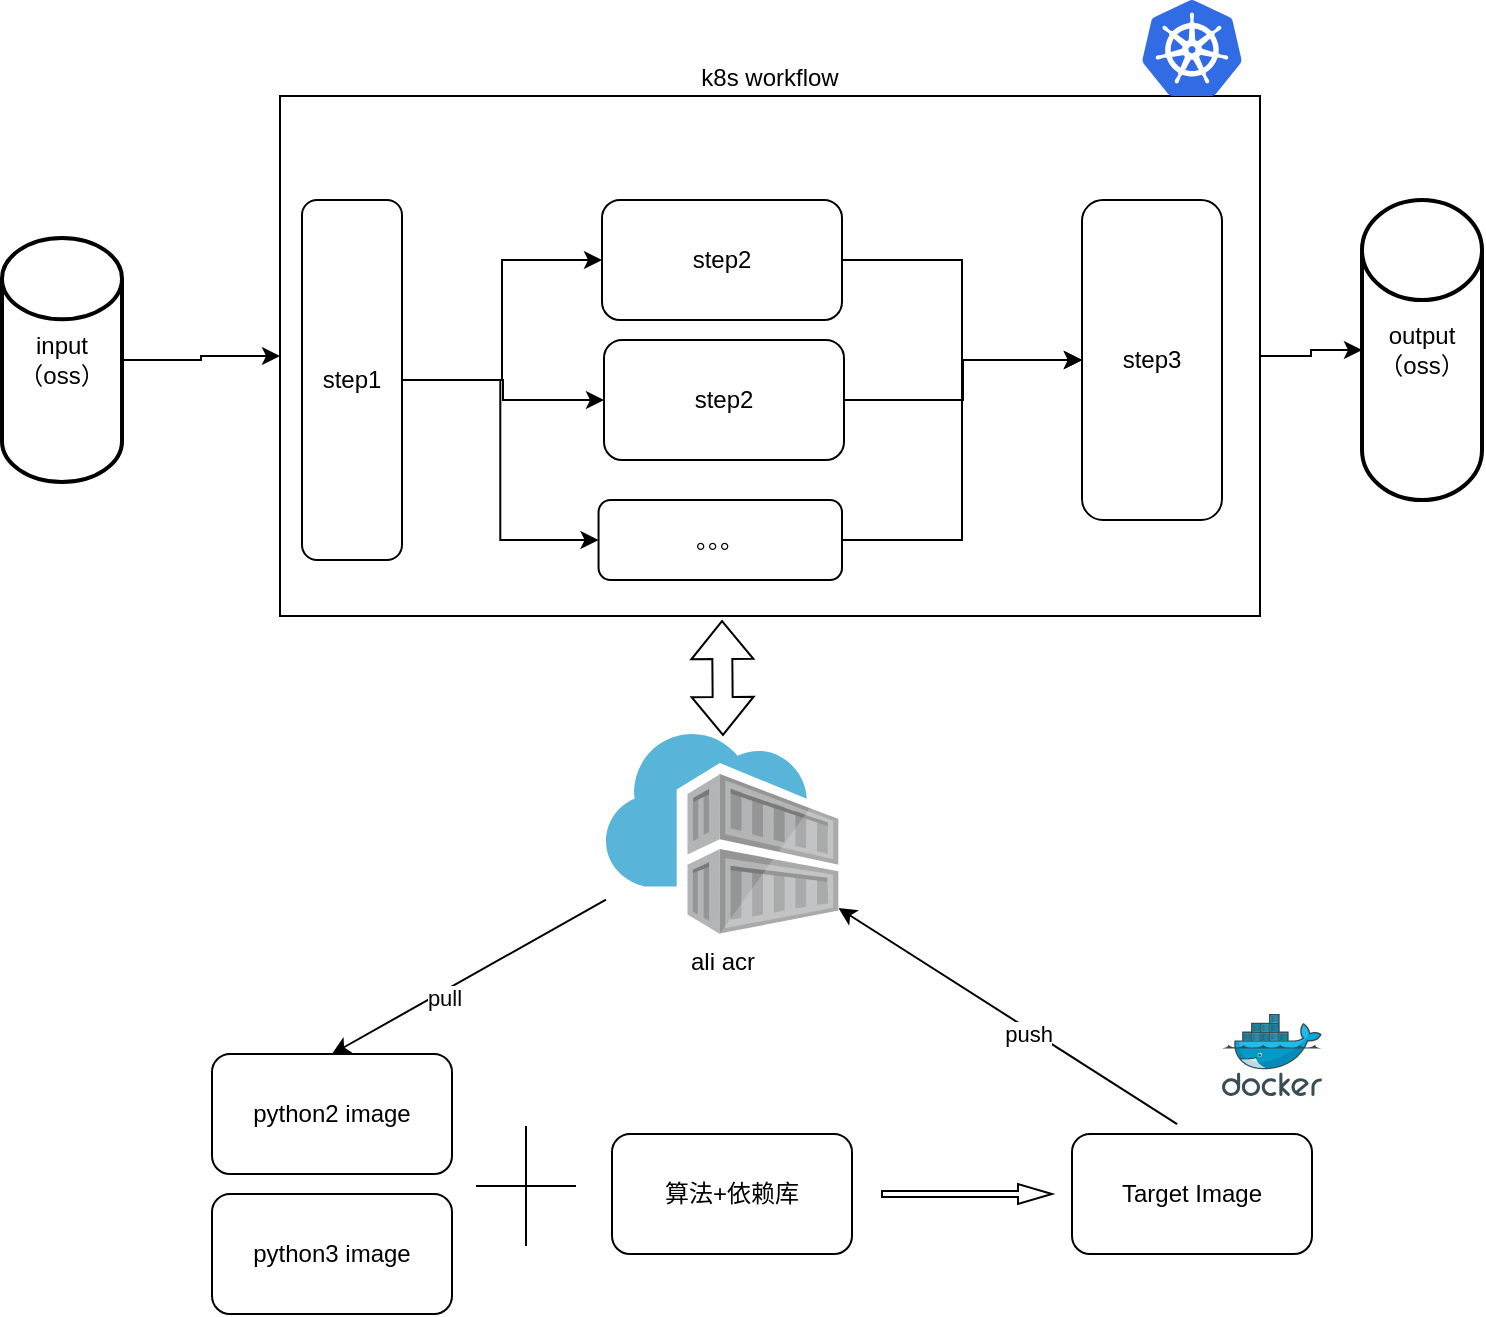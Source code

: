 <mxfile version="21.1.4" type="device">
  <diagram name="第 1 页" id="_KmrfI6p2gHxvbedvSJI">
    <mxGraphModel dx="1309" dy="1902" grid="1" gridSize="10" guides="1" tooltips="1" connect="1" arrows="1" fold="1" page="1" pageScale="1" pageWidth="827" pageHeight="1169" math="0" shadow="0">
      <root>
        <mxCell id="0" />
        <mxCell id="1" parent="0" />
        <mxCell id="kF3enmBSHRLemSlcdzrQ-16" value="" style="edgeStyle=orthogonalEdgeStyle;rounded=0;orthogonalLoop=1;jettySize=auto;html=1;entryX=0;entryY=0.5;entryDx=0;entryDy=0;" edge="1" parent="1" source="kF3enmBSHRLemSlcdzrQ-3" target="kF3enmBSHRLemSlcdzrQ-10">
          <mxGeometry relative="1" as="geometry">
            <mxPoint x="150" y="-310" as="targetPoint" />
          </mxGeometry>
        </mxCell>
        <mxCell id="kF3enmBSHRLemSlcdzrQ-3" value="input&lt;br&gt;（oss）" style="strokeWidth=2;html=1;shape=mxgraph.flowchart.database;whiteSpace=wrap;" vertex="1" parent="1">
          <mxGeometry x="30" y="-321" width="60" height="122" as="geometry" />
        </mxCell>
        <mxCell id="kF3enmBSHRLemSlcdzrQ-5" value="output（oss）" style="strokeWidth=2;html=1;shape=mxgraph.flowchart.database;whiteSpace=wrap;" vertex="1" parent="1">
          <mxGeometry x="710" y="-340" width="60" height="150" as="geometry" />
        </mxCell>
        <mxCell id="kF3enmBSHRLemSlcdzrQ-17" value="" style="edgeStyle=orthogonalEdgeStyle;rounded=0;orthogonalLoop=1;jettySize=auto;html=1;" edge="1" parent="1" source="kF3enmBSHRLemSlcdzrQ-10" target="kF3enmBSHRLemSlcdzrQ-5">
          <mxGeometry relative="1" as="geometry" />
        </mxCell>
        <mxCell id="kF3enmBSHRLemSlcdzrQ-10" value="k8s workflow" style="rounded=0;whiteSpace=wrap;html=1;align=center;verticalAlign=bottom;labelPosition=center;verticalLabelPosition=top;" vertex="1" parent="1">
          <mxGeometry x="169" y="-392" width="490" height="260" as="geometry" />
        </mxCell>
        <mxCell id="kF3enmBSHRLemSlcdzrQ-13" value="" style="edgeStyle=orthogonalEdgeStyle;rounded=0;orthogonalLoop=1;jettySize=auto;html=1;" edge="1" parent="1" source="kF3enmBSHRLemSlcdzrQ-11" target="kF3enmBSHRLemSlcdzrQ-12">
          <mxGeometry relative="1" as="geometry" />
        </mxCell>
        <mxCell id="kF3enmBSHRLemSlcdzrQ-34" style="edgeStyle=orthogonalEdgeStyle;rounded=0;orthogonalLoop=1;jettySize=auto;html=1;entryX=0;entryY=0.5;entryDx=0;entryDy=0;" edge="1" parent="1" source="kF3enmBSHRLemSlcdzrQ-11" target="kF3enmBSHRLemSlcdzrQ-32">
          <mxGeometry relative="1" as="geometry" />
        </mxCell>
        <mxCell id="kF3enmBSHRLemSlcdzrQ-35" style="edgeStyle=orthogonalEdgeStyle;rounded=0;orthogonalLoop=1;jettySize=auto;html=1;entryX=0;entryY=0.5;entryDx=0;entryDy=0;" edge="1" parent="1" source="kF3enmBSHRLemSlcdzrQ-11" target="kF3enmBSHRLemSlcdzrQ-33">
          <mxGeometry relative="1" as="geometry" />
        </mxCell>
        <mxCell id="kF3enmBSHRLemSlcdzrQ-11" value="step1" style="rounded=1;whiteSpace=wrap;html=1;" vertex="1" parent="1">
          <mxGeometry x="180" y="-340" width="50" height="180" as="geometry" />
        </mxCell>
        <mxCell id="kF3enmBSHRLemSlcdzrQ-15" value="" style="edgeStyle=orthogonalEdgeStyle;rounded=0;orthogonalLoop=1;jettySize=auto;html=1;" edge="1" parent="1" source="kF3enmBSHRLemSlcdzrQ-12" target="kF3enmBSHRLemSlcdzrQ-14">
          <mxGeometry relative="1" as="geometry" />
        </mxCell>
        <mxCell id="kF3enmBSHRLemSlcdzrQ-12" value="step2" style="rounded=1;whiteSpace=wrap;html=1;" vertex="1" parent="1">
          <mxGeometry x="330" y="-340" width="120" height="60" as="geometry" />
        </mxCell>
        <mxCell id="kF3enmBSHRLemSlcdzrQ-14" value="step3" style="rounded=1;whiteSpace=wrap;html=1;" vertex="1" parent="1">
          <mxGeometry x="570" y="-340" width="70" height="160" as="geometry" />
        </mxCell>
        <mxCell id="kF3enmBSHRLemSlcdzrQ-18" value="" style="image;sketch=0;aspect=fixed;html=1;points=[];align=center;fontSize=12;image=img/lib/mscae/Kubernetes.svg;" vertex="1" parent="1">
          <mxGeometry x="600" y="-440" width="50" height="48" as="geometry" />
        </mxCell>
        <mxCell id="kF3enmBSHRLemSlcdzrQ-19" value="&lt;br&gt;" style="image;sketch=0;aspect=fixed;html=1;points=[];align=center;fontSize=12;image=img/lib/mscae/Docker.svg;" vertex="1" parent="1">
          <mxGeometry x="640" y="67" width="50" height="41" as="geometry" />
        </mxCell>
        <mxCell id="kF3enmBSHRLemSlcdzrQ-20" value="ali acr" style="image;sketch=0;aspect=fixed;html=1;points=[];align=center;fontSize=12;image=img/lib/mscae/Container_Registries.svg;" vertex="1" parent="1">
          <mxGeometry x="332" y="-73" width="116.28" height="100" as="geometry" />
        </mxCell>
        <mxCell id="kF3enmBSHRLemSlcdzrQ-21" value="python2 image" style="rounded=1;whiteSpace=wrap;html=1;" vertex="1" parent="1">
          <mxGeometry x="135" y="87" width="120" height="60" as="geometry" />
        </mxCell>
        <mxCell id="kF3enmBSHRLemSlcdzrQ-22" value="python3 image" style="rounded=1;whiteSpace=wrap;html=1;" vertex="1" parent="1">
          <mxGeometry x="135" y="157" width="120" height="60" as="geometry" />
        </mxCell>
        <mxCell id="kF3enmBSHRLemSlcdzrQ-23" value="算法+依赖库" style="rounded=1;whiteSpace=wrap;html=1;" vertex="1" parent="1">
          <mxGeometry x="335" y="127" width="120" height="60" as="geometry" />
        </mxCell>
        <mxCell id="kF3enmBSHRLemSlcdzrQ-24" value="Target Image" style="rounded=1;whiteSpace=wrap;html=1;" vertex="1" parent="1">
          <mxGeometry x="565" y="127" width="120" height="60" as="geometry" />
        </mxCell>
        <mxCell id="kF3enmBSHRLemSlcdzrQ-25" value="" style="shape=cross;whiteSpace=wrap;html=1;size=0;" vertex="1" parent="1">
          <mxGeometry x="267" y="123" width="50" height="60" as="geometry" />
        </mxCell>
        <mxCell id="kF3enmBSHRLemSlcdzrQ-26" value="" style="shape=singleArrow;whiteSpace=wrap;html=1;" vertex="1" parent="1">
          <mxGeometry x="470" y="152" width="85" height="10" as="geometry" />
        </mxCell>
        <mxCell id="kF3enmBSHRLemSlcdzrQ-27" value="" style="endArrow=classic;html=1;rounded=0;entryX=0.5;entryY=0;entryDx=0;entryDy=0;" edge="1" parent="1" source="kF3enmBSHRLemSlcdzrQ-20" target="kF3enmBSHRLemSlcdzrQ-21">
          <mxGeometry width="50" height="50" relative="1" as="geometry">
            <mxPoint x="125" y="347" as="sourcePoint" />
            <mxPoint x="175" y="297" as="targetPoint" />
          </mxGeometry>
        </mxCell>
        <mxCell id="kF3enmBSHRLemSlcdzrQ-28" value="pull" style="edgeLabel;html=1;align=center;verticalAlign=middle;resizable=0;points=[];" vertex="1" connectable="0" parent="kF3enmBSHRLemSlcdzrQ-27">
          <mxGeometry x="0.205" y="3" relative="1" as="geometry">
            <mxPoint as="offset" />
          </mxGeometry>
        </mxCell>
        <mxCell id="kF3enmBSHRLemSlcdzrQ-29" value="" style="endArrow=classic;html=1;rounded=0;exitX=0.438;exitY=-0.083;exitDx=0;exitDy=0;exitPerimeter=0;" edge="1" parent="1" source="kF3enmBSHRLemSlcdzrQ-24" target="kF3enmBSHRLemSlcdzrQ-20">
          <mxGeometry width="50" height="50" relative="1" as="geometry">
            <mxPoint x="635" y="317" as="sourcePoint" />
            <mxPoint x="685" y="267" as="targetPoint" />
          </mxGeometry>
        </mxCell>
        <mxCell id="kF3enmBSHRLemSlcdzrQ-30" value="push" style="edgeLabel;html=1;align=center;verticalAlign=middle;resizable=0;points=[];" vertex="1" connectable="0" parent="kF3enmBSHRLemSlcdzrQ-29">
          <mxGeometry x="-0.13" y="2" relative="1" as="geometry">
            <mxPoint as="offset" />
          </mxGeometry>
        </mxCell>
        <mxCell id="kF3enmBSHRLemSlcdzrQ-31" value="" style="shape=flexArrow;endArrow=classic;startArrow=classic;html=1;rounded=0;exitX=0.503;exitY=0.01;exitDx=0;exitDy=0;exitPerimeter=0;" edge="1" parent="1" source="kF3enmBSHRLemSlcdzrQ-20">
          <mxGeometry width="100" height="100" relative="1" as="geometry">
            <mxPoint x="290" y="-130" as="sourcePoint" />
            <mxPoint x="390" y="-130" as="targetPoint" />
          </mxGeometry>
        </mxCell>
        <mxCell id="kF3enmBSHRLemSlcdzrQ-41" style="edgeStyle=orthogonalEdgeStyle;rounded=0;orthogonalLoop=1;jettySize=auto;html=1;exitX=1;exitY=0.5;exitDx=0;exitDy=0;" edge="1" parent="1" source="kF3enmBSHRLemSlcdzrQ-32" target="kF3enmBSHRLemSlcdzrQ-14">
          <mxGeometry relative="1" as="geometry" />
        </mxCell>
        <mxCell id="kF3enmBSHRLemSlcdzrQ-32" value="step2" style="rounded=1;whiteSpace=wrap;html=1;" vertex="1" parent="1">
          <mxGeometry x="331" y="-270" width="120" height="60" as="geometry" />
        </mxCell>
        <mxCell id="kF3enmBSHRLemSlcdzrQ-38" style="edgeStyle=orthogonalEdgeStyle;rounded=0;orthogonalLoop=1;jettySize=auto;html=1;" edge="1" parent="1" source="kF3enmBSHRLemSlcdzrQ-33" target="kF3enmBSHRLemSlcdzrQ-14">
          <mxGeometry relative="1" as="geometry" />
        </mxCell>
        <mxCell id="kF3enmBSHRLemSlcdzrQ-33" value="。。。" style="rounded=1;whiteSpace=wrap;html=1;" vertex="1" parent="1">
          <mxGeometry x="328.28" y="-190" width="121.72" height="40" as="geometry" />
        </mxCell>
      </root>
    </mxGraphModel>
  </diagram>
</mxfile>
